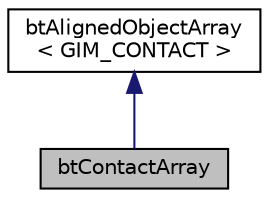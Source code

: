 digraph "btContactArray"
{
  edge [fontname="Helvetica",fontsize="10",labelfontname="Helvetica",labelfontsize="10"];
  node [fontname="Helvetica",fontsize="10",shape=record];
  Node1 [label="btContactArray",height=0.2,width=0.4,color="black", fillcolor="grey75", style="filled", fontcolor="black"];
  Node2 -> Node1 [dir="back",color="midnightblue",fontsize="10",style="solid",fontname="Helvetica"];
  Node2 [label="btAlignedObjectArray\l\< GIM_CONTACT \>",height=0.2,width=0.4,color="black", fillcolor="white", style="filled",URL="$classbt_aligned_object_array.html"];
}

